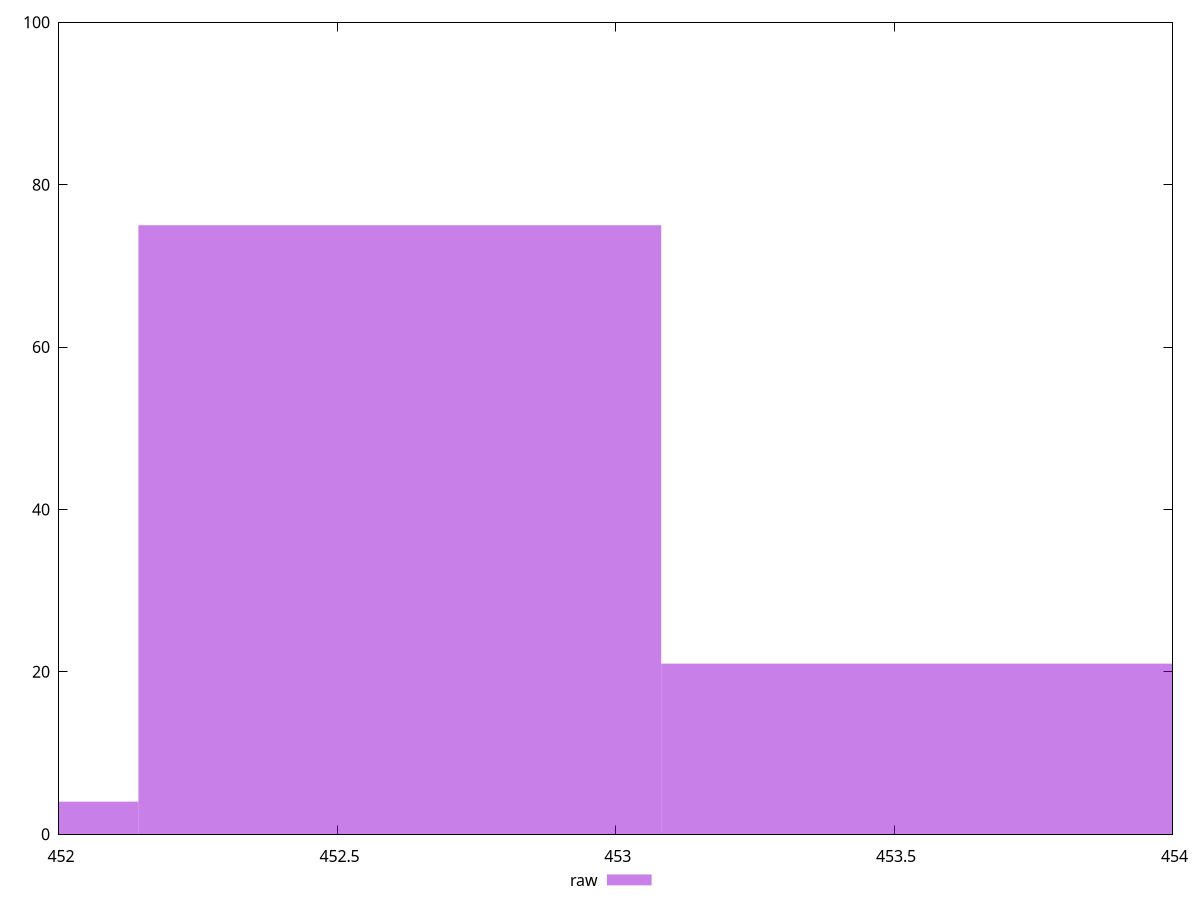 reset

$raw <<EOF
453.55117531655304 21
452.61214596807156 75
451.6731166195901 4
EOF

set key outside below
set boxwidth 0.9390293484814762
set xrange [452:454]
set yrange [0:100]
set style fill transparent solid 0.5 noborder
set terminal svg size 640, 490 enhanced background rgb 'white'
set output "report_00007_2020-12-11T15:55:29.892Z/uses-rel-preload/samples/pages+cached+noexternal+nofonts+nosvg+noimg/raw/histogram.svg"

plot $raw title "raw" with boxes

reset
